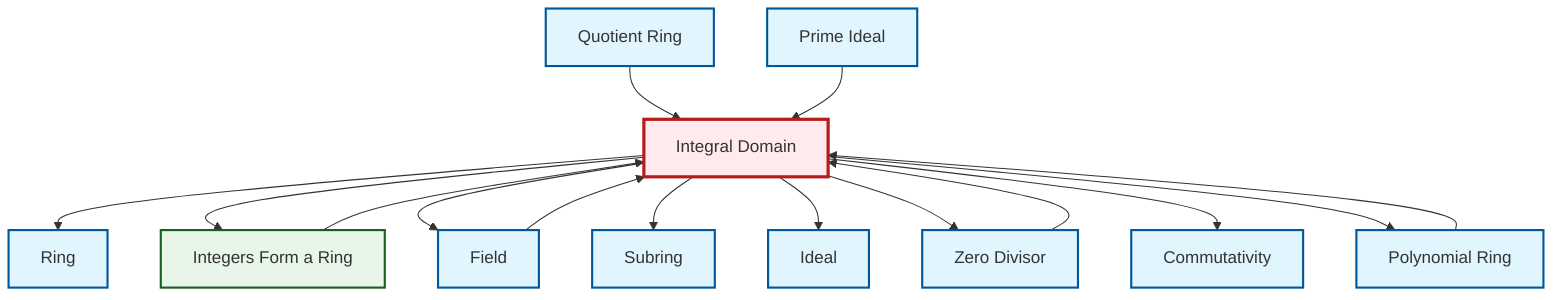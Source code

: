 graph TD
    classDef definition fill:#e1f5fe,stroke:#01579b,stroke-width:2px
    classDef theorem fill:#f3e5f5,stroke:#4a148c,stroke-width:2px
    classDef axiom fill:#fff3e0,stroke:#e65100,stroke-width:2px
    classDef example fill:#e8f5e9,stroke:#1b5e20,stroke-width:2px
    classDef current fill:#ffebee,stroke:#b71c1c,stroke-width:3px
    def-ideal["Ideal"]:::definition
    def-quotient-ring["Quotient Ring"]:::definition
    def-subring["Subring"]:::definition
    def-integral-domain["Integral Domain"]:::definition
    ex-integers-ring["Integers Form a Ring"]:::example
    def-polynomial-ring["Polynomial Ring"]:::definition
    def-commutativity["Commutativity"]:::definition
    def-ring["Ring"]:::definition
    def-zero-divisor["Zero Divisor"]:::definition
    def-prime-ideal["Prime Ideal"]:::definition
    def-field["Field"]:::definition
    ex-integers-ring --> def-integral-domain
    def-integral-domain --> def-ring
    def-integral-domain --> ex-integers-ring
    def-polynomial-ring --> def-integral-domain
    def-quotient-ring --> def-integral-domain
    def-field --> def-integral-domain
    def-integral-domain --> def-field
    def-integral-domain --> def-subring
    def-zero-divisor --> def-integral-domain
    def-prime-ideal --> def-integral-domain
    def-integral-domain --> def-ideal
    def-integral-domain --> def-zero-divisor
    def-integral-domain --> def-commutativity
    def-integral-domain --> def-polynomial-ring
    class def-integral-domain current